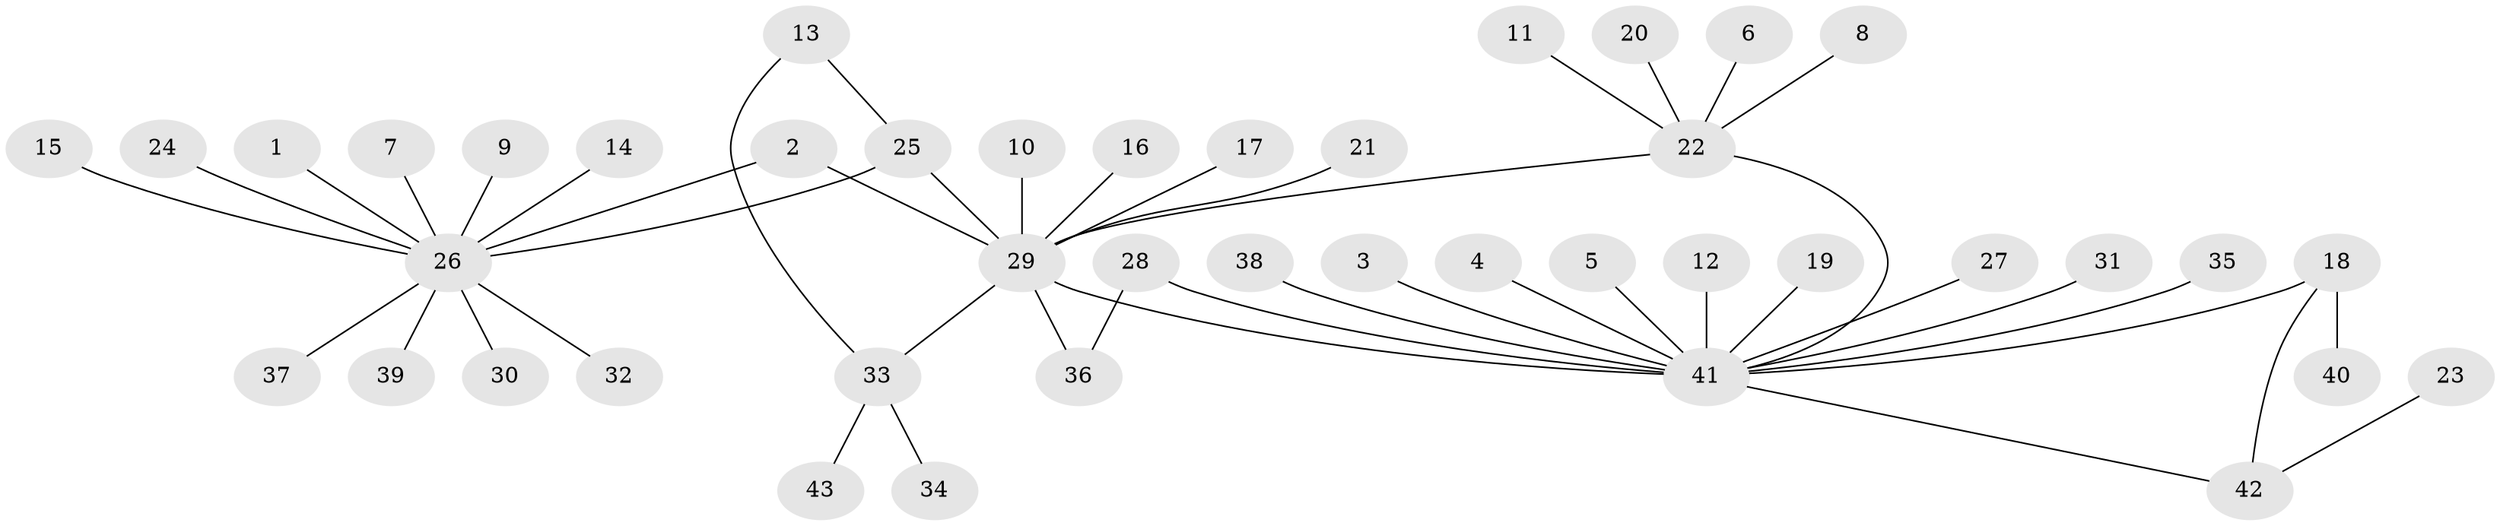 // original degree distribution, {9: 0.023529411764705882, 12: 0.011764705882352941, 1: 0.6, 6: 0.03529411764705882, 4: 0.047058823529411764, 5: 0.011764705882352941, 2: 0.2, 13: 0.011764705882352941, 3: 0.058823529411764705}
// Generated by graph-tools (version 1.1) at 2025/49/03/09/25 03:49:52]
// undirected, 43 vertices, 47 edges
graph export_dot {
graph [start="1"]
  node [color=gray90,style=filled];
  1;
  2;
  3;
  4;
  5;
  6;
  7;
  8;
  9;
  10;
  11;
  12;
  13;
  14;
  15;
  16;
  17;
  18;
  19;
  20;
  21;
  22;
  23;
  24;
  25;
  26;
  27;
  28;
  29;
  30;
  31;
  32;
  33;
  34;
  35;
  36;
  37;
  38;
  39;
  40;
  41;
  42;
  43;
  1 -- 26 [weight=1.0];
  2 -- 26 [weight=1.0];
  2 -- 29 [weight=1.0];
  3 -- 41 [weight=1.0];
  4 -- 41 [weight=1.0];
  5 -- 41 [weight=1.0];
  6 -- 22 [weight=1.0];
  7 -- 26 [weight=1.0];
  8 -- 22 [weight=1.0];
  9 -- 26 [weight=1.0];
  10 -- 29 [weight=1.0];
  11 -- 22 [weight=1.0];
  12 -- 41 [weight=1.0];
  13 -- 25 [weight=1.0];
  13 -- 33 [weight=1.0];
  14 -- 26 [weight=1.0];
  15 -- 26 [weight=1.0];
  16 -- 29 [weight=1.0];
  17 -- 29 [weight=1.0];
  18 -- 40 [weight=1.0];
  18 -- 41 [weight=1.0];
  18 -- 42 [weight=1.0];
  19 -- 41 [weight=1.0];
  20 -- 22 [weight=1.0];
  21 -- 29 [weight=1.0];
  22 -- 29 [weight=1.0];
  22 -- 41 [weight=1.0];
  23 -- 42 [weight=1.0];
  24 -- 26 [weight=1.0];
  25 -- 26 [weight=1.0];
  25 -- 29 [weight=1.0];
  26 -- 30 [weight=1.0];
  26 -- 32 [weight=1.0];
  26 -- 37 [weight=1.0];
  26 -- 39 [weight=1.0];
  27 -- 41 [weight=1.0];
  28 -- 36 [weight=1.0];
  28 -- 41 [weight=1.0];
  29 -- 33 [weight=1.0];
  29 -- 36 [weight=1.0];
  29 -- 41 [weight=2.0];
  31 -- 41 [weight=1.0];
  33 -- 34 [weight=1.0];
  33 -- 43 [weight=1.0];
  35 -- 41 [weight=1.0];
  38 -- 41 [weight=1.0];
  41 -- 42 [weight=1.0];
}
